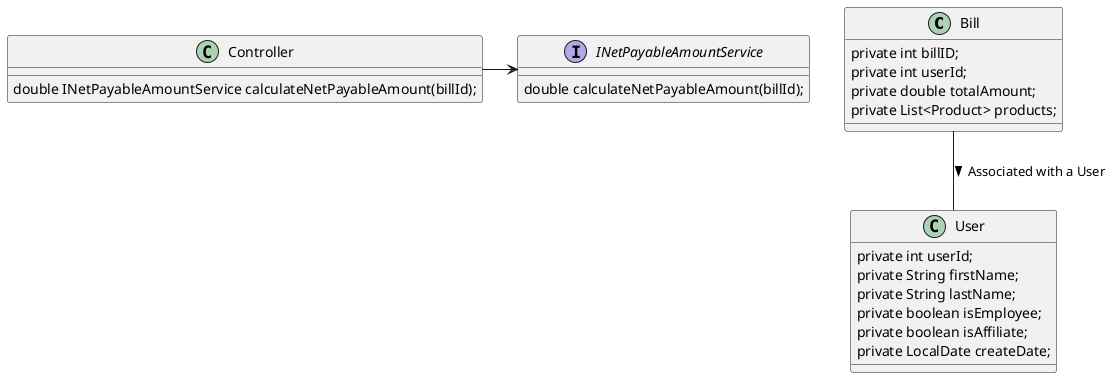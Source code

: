 @startuml

class Bill {
   private int billID;
     private int userId;
     private double totalAmount;
     private List<Product> products;
}

class User {

    private int userId;
     private String firstName;
     private String lastName;
     private boolean isEmployee;
     private boolean isAffiliate;
     private LocalDate createDate;

}

Bill -- User : > Associated with a User

interface INetPayableAmountService {
   double calculateNetPayableAmount(billId);
}

class Controller{

        double INetPayableAmountService calculateNetPayableAmount(billId);
}

Controller -> INetPayableAmountService


@enduml
